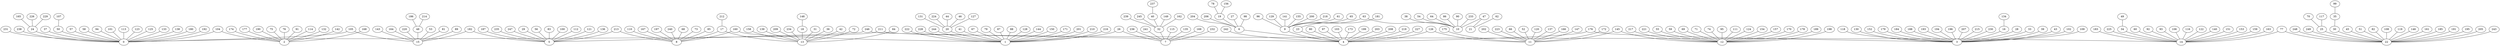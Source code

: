 graph G {
0[Index="0", Pose="7901.88 0 3443.83"];
1[Index="1", Pose="7330.99 0 7484.4"];
2[Index="2", Pose="8616.47 0 1475.51"];
3[Index="3", Pose="2852.23 0 7182.3"];
4[Index="4", Pose="2277.75 0 5039.7"];
5[Index="5", Pose="4273.97 0 5788.71"];
6[Index="6", Pose="3147.84 0 4634.01"];
7[Index="7", Pose="9022.3 0 8661.95"];
8[Index="8", Pose="5857.12 0 6672.97"];
9[Index="9", Pose="916.026 0 5569.69"];
10[Index="10", Pose="872.316 0 7541.77"];
11[Index="11", Pose="1066.79 0 3509.44"];
12[Index="12", Pose="797.904 0 588.088"];
13[Index="13", Pose="4629.32 0 7891.12"];
14[Index="14", Pose="5626.4 0 2460.32"];
15[Index="15", Pose="5875.52 0 4742.87"];
16[Index="16", Pose="2425.17 0 7213.58"];
17[Index="17", Pose="4767.45 0 7199.14"];
18[Index="18", Pose="3502.29 0 8415.29"];
19[Index="19", Pose="2333.15 0 3024.58"];
20[Index="20", Pose="7577.25 0 8690.26"];
21[Index="21", Pose="197.553 0 8993.27"];
22[Index="22", Pose="4759.95 0 360.558"];
23[Index="23", Pose="1422.14 0 6132.27"];
24[Index="24", Pose="8402.33 0 2988.93"];
25[Index="25", Pose="4077.02 0 130.958"];
26[Index="26", Pose="8522.08 0 8009.2"];
27[Index="27", Pose="2166.66 0 4897.6"];
28[Index="28", Pose="3252.07 0 7102.49"];
29[Index="29", Pose="4625.35 0 6177.24"];
30[Index="30", Pose="4816.06 0 -107.197"];
31[Index="31", Pose="3876.38 0 8818.35"];
32[Index="32", Pose="8808.1 0 6709.52"];
33[Index="33", Pose="2342.93 0 6885.34"];
34[Index="34", Pose="5899.79 0 3040.49"];
35[Index="35", Pose="6378.61 0 1159.74"];
36[Index="36", Pose="3901.04 0 8300.75"];
37[Index="37", Pose="7792.01 0 2803.37"];
38[Index="38", Pose="1789.68 0 8433.72"];
39[Index="39", Pose="3003.6 0 6366.7"];
40[Index="40", Pose="9064.68 0 5386.4"];
41[Index="41", Pose="6073.04 0 8086.76"];
42[Index="42", Pose="3895.6 0 8739.7"];
43[Index="43", Pose="3484.37 0 7647.67"];
44[Index="44", Pose="6342.19 0 8609.72"];
45[Index="45", Pose="4324.91 0 1658.25"];
46[Index="46", Pose="9002.52 0 8701.28"];
47[Index="47", Pose="976.6 0 8310.62"];
48[Index="48", Pose="5910.81 0 3819.53"];
49[Index="49", Pose="5695.96 0 2310.59"];
50[Index="50", Pose="7360.02 0 2574.58"];
51[Index="51", Pose="3970.34 0 1761.07"];
52[Index="52", Pose="1375.33 0 2262.35"];
53[Index="53", Pose="5064.44 0 3665.01"];
54[Index="54", Pose="1196.07 0 8568.04"];
55[Index="55", Pose="531.712 0 760.753"];
56[Index="56", Pose="4454.44 0 7104.75"];
57[Index="57", Pose="6344.45 0 3331.88"];
58[Index="58", Pose="6997.71 0 3186.64"];
59[Index="59", Pose="2441.6 0 1822.62"];
60[Index="60", Pose="5344.89 0 1944.13"];
61[Index="61", Pose="1023.9 0 6821.49"];
62[Index="62", Pose="754.749 0 7434.7"];
63[Index="63", Pose="1141.02 0 6950.71"];
64[Index="64", Pose="245.298 0 9001.04"];
65[Index="65", Pose="25.2926 0 4715.63"];
66[Index="66", Pose="1262.11 0 1900.62"];
67[Index="67", Pose="7477.98 0 6826.54"];
68[Index="68", Pose="5894.58 0 7097.35"];
69[Index="69", Pose="434.805 0 849.024"];
70[Index="70", Pose="4702.1 0 282.321"];
71[Index="71", Pose="199.064 0 1546.55"];
72[Index="72", Pose="4114.2 0 7696.77"];
73[Index="73", Pose="5233.19 0 7055.81"];
74[Index="74", Pose="19.3882 0 1078.07"];
75[Index="75", Pose="8399.56 0 754.685"];
76[Index="76", Pose="8205.4 0 223.288"];
77[Index="77", Pose="5438.92 0 1303.72"];
78[Index="78", Pose="1131.32 0 3416.9"];
79[Index="79", Pose="8630.27 0 7696.95"];
80[Index="80", Pose="3090.95 0 5024.85"];
81[Index="81", Pose="5294.3 0 4025.76"];
82[Index="82", Pose="6373.87 0 496.401"];
83[Index="83", Pose="4808.08 0 7072.94"];
84[Index="84", Pose="5269.71 0 8276.14"];
85[Index="85", Pose="6978.09 0 5789.1"];
86[Index="86", Pose="-145.791 0 6978.03"];
87[Index="87", Pose="7832.39 0 8753.77"];
88[Index="88", Pose="8232.71 0 7810.38"];
89[Index="89", Pose="6168.8 0 4472.58"];
90[Index="90", Pose="1139.68 0 7800.12"];
91[Index="91", Pose="8389.49 0 269.947"];
92[Index="92", Pose="5997.07 0 1980.44"];
93[Index="93", Pose="5794.8 0 1791.37"];
94[Index="94", Pose="6506.2 0 2668.67"];
95[Index="95", Pose="2787.77 0 1814.28"];
96[Index="96", Pose="241.61 0 5830.72"];
97[Index="97", Pose="1736.56 0 6011.32"];
98[Index="98", Pose="2300.42 0 4961.07"];
99[Index="99", Pose="6692.69 0 632.806"];
100[Index="100", Pose="4214.83 0 5425.4"];
101[Index="101", Pose="8943.18 0 4009.18"];
102[Index="102", Pose="2863.51 0 7976.84"];
103[Index="103", Pose="2949.43 0 5484.81"];
104[Index="104", Pose="7832.43 0 1838.92"];
105[Index="105", Pose="6254.76 0 4329.5"];
106[Index="106", Pose="4319.36 0 2549.56"];
107[Index="107", Pose="6620.87 0 1325.56"];
108[Index="108", Pose="5718.23 0 -91.357"];
109[Index="109", Pose="3639.84 0 6459.84"];
110[Index="110", Pose="6239.36 0 5876.4"];
111[Index="111", Pose="2971.16 0 1346.22"];
112[Index="112", Pose="5591.06 0 5771.58"];
113[Index="113", Pose="6807.29 0 2783.74"];
114[Index="114", Pose="6904.38 0 1522.13"];
115[Index="115", Pose="8709.14 0 6347.56"];
116[Index="116", Pose="6031.3 0 2072.65"];
117[Index="117", Pose="4824.41 0 376.436"];
118[Index="118", Pose="2104.97 0 8273.84"];
119[Index="119", Pose="6361.25 0 437.402"];
120[Index="120", Pose="612.756 0 3116.01"];
121[Index="121", Pose="5266.9 0 5432.11"];
122[Index="122", Pose="6165.57 0 2387.78"];
123[Index="123", Pose="7257.67 0 2383.79"];
124[Index="124", Pose="2796.42 0 1397.51"];
125[Index="125", Pose="7773.91 0 2814.79"];
126[Index="126", Pose="1382.01 0 3864.97"];
127[Index="127", Pose="9086.37 0 8689.3"];
128[Index="128", Pose="7148.71 0 6490.75"];
129[Index="129", Pose="711.432 0 6357.86"];
130[Index="130", Pose="3338.32 0 7242.74"];
131[Index="131", Pose="8930.51 0 8662.73"];
132[Index="132", Pose="8119.17 0 1535.48"];
133[Index="133", Pose="7436.57 0 4980.42"];
134[Index="134", Pose="2472.88 0 8549.33"];
135[Index="135", Pose="8596.43 0 8239.79"];
136[Index="136", Pose="4481.44 0 5262"];
137[Index="137", Pose="1127.57 0 2239.11"];
138[Index="138", Pose="8145.79 0 4423.99"];
139[Index="139", Pose="4136.62 0 7989.42"];
140[Index="140", Pose="4459.77 0 2410.53"];
141[Index="141", Pose="1304.21 0 6341.78"];
142[Index="142", Pose="6775.5 0 890.582"];
143[Index="143", Pose="5531.09 0 4424.22"];
144[Index="144", Pose="7881.34 0 6742.52"];
145[Index="145", Pose="1282.08 0 1719.66"];
146[Index="146", Pose="4485.25 0 712.588"];
147[Index="147", Pose="882.385 0 3104.43"];
148[Index="148", Pose="2748.07 0 8818.95"];
149[Index="149", Pose="8584.85 0 5720.95"];
150[Index="150", Pose="7868.28 0 7681.28"];
151[Index="151", Pose="4460.74 0 2849.72"];
152[Index="152", Pose="3443.27 0 6088.31"];
153[Index="153", Pose="5588.83 0 2089.06"];
154[Index="154", Pose="1012.3 0 225.45"];
155[Index="155", Pose="578.483 0 5972.07"];
156[Index="156", Pose="3135.98 0 2382.7"];
157[Index="157", Pose="2813.86 0 411.486"];
158[Index="158", Pose="3773.28 0 8844.95"];
159[Index="159", Pose="5335.7 0 2154.61"];
160[Index="160", Pose="6087.47 0 7117.78"];
161[Index="161", Pose="4374.27 0 1072.72"];
162[Index="162", Pose="8330.37 0 5756.65"];
163[Index="163", Pose="4677.15 0 1578.44"];
164[Index="164", Pose="5075.61 0 3761.99"];
165[Index="165", Pose="7799.39 0 3443.88"];
166[Index="166", Pose="1943.27 0 2760.13"];
167[Index="167", Pose="6793.6 0 5886.54"];
168[Index="168", Pose="8475.6 0 860.746"];
169[Index="169", Pose="7332.82 0 7243.86"];
170[Index="170", Pose="2436.78 0 646.678"];
171[Index="171", Pose="8155.35 0 6710.06"];
172[Index="172", Pose="-8.37543 0 3991.05"];
173[Index="173", Pose="1608.83 0 4238.94"];
174[Index="174", Pose="8151.81 0 439.195"];
175[Index="175", Pose="495.593 0 3328.96"];
176[Index="176", Pose="2517.63 0 6071.2"];
177[Index="177", Pose="7590.95 0 817.021"];
178[Index="178", Pose="15.0828 0 34.223"];
179[Index="179", Pose="4077.16 0 7308.68"];
180[Index="180", Pose="6420.76 0 3925.6"];
181[Index="181", Pose="691.113 0 5396.37"];
182[Index="182", Pose="5286.35 0 4798.99"];
183[Index="183", Pose="5450.45 0 3119.17"];
184[Index="184", Pose="2542.85 0 8387.23"];
185[Index="185", Pose="4265.85 0 1198.2"];
186[Index="186", Pose="5597.29 0 4757.47"];
187[Index="187", Pose="5689.25 0 5461.96"];
188[Index="188", Pose="1836.56 0 7798.08"];
189[Index="189", Pose="200.902 0 488.374"];
190[Index="190", Pose="8737.28 0 1196.49"];
191[Index="191", Pose="4317.33 0 1754.91"];
192[Index="192", Pose="7767.69 0 2408.29"];
193[Index="193", Pose="3071.93 0 8282.78"];
194[Index="194", Pose="2942.51 0 7649.09"];
195[Index="195", Pose="6091.46 0 -136.726"];
196[Index="196", Pose="2074.69 0 7282.57"];
197[Index="197", Pose="5759.64 0 7861.04"];
198[Index="198", Pose="2581.57 0 1710.09"];
199[Index="199", Pose="1480.21 0 5624.42"];
200[Index="200", Pose="597.327 0 6246.05"];
201[Index="201", Pose="7322.62 0 6694.62"];
202[Index="202", Pose="1503.52 0 3511.88"];
203[Index="203", Pose="2656.58 0 3840.09"];
204[Index="204", Pose="1809.96 0 3357.48"];
205[Index="205", Pose="4828.46 0 1047.24"];
206[Index="206", Pose="3302.15 0 3321.67"];
207[Index="207", Pose="2554.08 0 6874.08"];
208[Index="208", Pose="2104.45 0 5996.59"];
209[Index="209", Pose="5023.16 0 8695.91"];
210[Index="210", Pose="6359.86 0 7597.85"];
211[Index="211", Pose="6478.48 0 2619.5"];
212[Index="212", Pose="4829.6 0 7939.1"];
213[Index="213", Pose="5684.47 0 5926.93"];
214[Index="214", Pose="4685.15 0 3507.09"];
215[Index="215", Pose="3121.54 0 6688.67"];
216[Index="216", Pose="7518.97 0 6278.12"];
217[Index="217", Pose="1028.76 0 -171.073"];
218[Index="218", Pose="135.606 0 6357.22"];
219[Index="219", Pose="1376.16 0 5689.58"];
220[Index="220", Pose="6503.01 0 5178.31"];
221[Index="221", Pose="2552.39 0 2115.7"];
222[Index="222", Pose="6053.68 0 8075.55"];
223[Index="223", Pose="1311.61 0 2913.54"];
224[Index="224", Pose="6173.41 0 8290.09"];
225[Index="225", Pose="6033.05 0 2632.3"];
226[Index="226", Pose="8350.14 0 1362.65"];
227[Index="227", Pose="1071.39 0 4534.61"];
228[Index="228", Pose="7789.57 0 6256.54"];
229[Index="229", Pose="8541.7 0 1411.12"];
230[Index="230", Pose="3445.21 0 6560.67"];
231[Index="231", Pose="8189.24 0 4973.97"];
232[Index="232", Pose="6889.59 0 8824.85"];
233[Index="233", Pose="1831.19 0 8765.76"];
234[Index="234", Pose="5014.43 0 8834.2"];
235[Index="235", Pose="4444.07 0 5025.68"];
236[Index="236", Pose="8891.29 0 7496.46"];
237[Index="237", Pose="7641.39 0 5444.97"];
238[Index="238", Pose="8858.52 0 2745.41"];
239[Index="239", Pose="8243.09 0 5391.57"];
240[Index="240", Pose="5877.71 0 7093.24"];
241[Index="241", Pose="7254.21 0 7449.1"];
242[Index="242", Pose="2127.85 0 5543.79"];
243[Index="243", Pose="4205.64 0 1169.55"];
244[Index="244", Pose="7454.9 0 8150.85"];
245[Index="245", Pose="8230.21 0 6144.14"];
246[Index="246", Pose="3624.83 0 5619.81"];
247[Index="247", Pose="5468.99 0 5956.02"];
248[Index="248", Pose="4885.56 0 983.419"];
249[Index="249", Pose="5290.22 0 -170.366"];
125--0 [Distance="641.923"];
37--0 [Distance="649.813"];
24--0 [Distance="676.301"];
58--0 [Distance="940.036"];
138--0 [Distance="1010.05"];
50--0 [Distance="1024.31"];
192--0 [Distance="1044.2"];
238--0 [Distance="1184.46"];
101--0 [Distance="1184.88"];
123--0 [Distance="1240.43"];
113--0 [Distance="1278.21"];
231--0 [Distance="1556.89"];
180--0 [Distance="1557.5"];
57--0 [Distance="1561.44"];
94--0 [Distance="1596.49"];
133--0 [Distance="1605.5"];
104--0 [Distance="1606.41"];
211--0 [Distance="1644.86"];
105--0 [Distance="1870.14"];
150--1 [Distance="572.22"];
67--1 [Distance="674.078"];
244--1 [Distance="677.875"];
201--1 [Distance="789.827"];
144--1 [Distance="923.723"];
88--1 [Distance="958.833"];
210--1 [Distance="977.734"];
128--1 [Distance="1010.23"];
171--1 [Distance="1131"];
216--1 [Distance="1220.84"];
20--1 [Distance="1230.75"];
160--1 [Distance="1296.44"];
26--1 [Distance="1301.58"];
228--1 [Distance="1310.7"];
79--1 [Distance="1316.55"];
87--1 [Distance="1364.8"];
41--1 [Distance="1394.73"];
222--1 [Distance="1407.47"];
190--2 [Distance="304.048"];
132--2 [Distance="500.905"];
168--2 [Distance="630.701"];
75--2 [Distance="752.76"];
104--2 [Distance="864.166"];
174--2 [Distance="1135.72"];
177--2 [Distance="1218.73"];
91--2 [Distance="1226.75"];
76--2 [Distance="1317.97"];
114--2 [Distance="1712.72"];
142--2 [Distance="1931.66"];
28--3 [Distance="407.729"];
16--3 [Distance="428.204"];
207--3 [Distance="428.824"];
194--3 [Distance="475.442"];
130--3 [Distance="489.835"];
215--3 [Distance="562.312"];
33--3 [Distance="589.543"];
196--3 [Distance="783.978"];
43--3 [Distance="784.966"];
102--3 [Distance="794.629"];
39--3 [Distance="829.526"];
230--3 [Distance="859.1"];
109--3 [Distance="1068.77"];
193--3 [Distance="1122.2"];
176--3 [Distance="1160.38"];
188--3 [Distance="1187.76"];
179--3 [Distance="1231.43"];
152--3 [Distance="1243.44"];
184--3 [Distance="1244.02"];
118--3 [Distance="1322.82"];
242--4 [Distance="525.904"];
103--4 [Distance="805.781"];
80--4 [Distance="813.342"];
6--4 [Distance="960.028"];
208--4 [Distance="972.456"];
199--4 [Distance="988.924"];
173--4 [Distance="1043.39"];
176--4 [Distance="1059.03"];
219--4 [Distance="1111.4"];
97--4 [Distance="1112.17"];
203--4 [Distance="1258.01"];
227--4 [Distance="1307.83"];
23--4 [Distance="1387.72"];
9--4 [Distance="1461.22"];
246--4 [Distance="1466.68"];
126--4 [Distance="1477.27"];
100--5 [Distance="368.091"];
29--5 [Distance="523.856"];
136--5 [Distance="566.101"];
246--5 [Distance="670.759"];
235--5 [Distance="781.754"];
121--5 [Distance="1055.02"];
247--5 [Distance="1206.67"];
112--5 [Distance="1317.2"];
56--5 [Distance="1328.36"];
83--5 [Distance="1390.87"];
182--5 [Distance="1415.79"];
213--5 [Distance="1417.25"];
187--5 [Distance="1452.51"];
98--6 [Distance="908.348"];
27--6 [Distance="1015.98"];
206--6 [Distance="1321.38"];
19--6 [Distance="1803.88"];
204--6 [Distance="1849.18"];
135--7 [Distance="599.653"];
26--7 [Distance="822.377"];
236--7 [Distance="1172.83"];
32--7 [Distance="1964.14"];
232--7 [Distance="2138.92"];
241--7 [Distance="2144.09"];
169--7 [Distance="2205.75"];
115--7 [Distance="2335.48"];
240--8 [Distance="420.77"];
68--8 [Distance="426.03"];
160--8 [Distance="500.915"];
73--8 [Distance="732.022"];
213--8 [Distance="765.761"];
110--8 [Distance="883.535"];
197--8 [Distance="1192.06"];
17--8 [Distance="1210.05"];
167--8 [Distance="1222.89"];
85--8 [Distance="1427.52"];
155--9 [Distance="525.213"];
96--9 [Distance="723.17"];
200--9 [Distance="747.688"];
129--9 [Distance="814.29"];
141--9 [Distance="864.187"];
218--9 [Distance="1108.72"];
65--9 [Distance="1234.02"];
61--9 [Distance="1256.44"];
63--9 [Distance="1399.23"];
90--10 [Distance="371.791"];
63--10 [Distance="649.266"];
47--10 [Distance="775.894"];
54--10 [Distance="1076.13"];
86--10 [Distance="1163.76"];
38--10 [Distance="1279.51"];
233--10 [Distance="1554.86"];
64--10 [Distance="1588.28"];
202--11 [Distance="436.739"];
147--11 [Distance="445.023"];
126--11 [Distance="475.145"];
175--11 [Distance="599.034"];
120--11 [Distance="600.781"];
223--11 [Distance="644.231"];
166--11 [Distance="1153.12"];
172--11 [Distance="1178.1"];
137--11 [Distance="1271.79"];
52--11 [Distance="1284.7"];
66--11 [Distance="1620.63"];
145--11 [Distance="1802.69"];
55--12 [Distance="317.288"];
154--12 [Distance="421.274"];
69--12 [Distance="447.134"];
189--12 [Distance="605.272"];
217--12 [Distance="793.486"];
74--12 [Distance="919.876"];
178--12 [Distance="958.945"];
71--12 [Distance="1130.16"];
145--12 [Distance="1230.8"];
170--12 [Distance="1639.92"];
157--12 [Distance="2023.67"];
59--12 [Distance="2055.68"];
198--12 [Distance="2107.21"];
124--12 [Distance="2156.21"];
111--12 [Distance="2301.7"];
221--12 [Distance="2326.33"];
95--12 [Distance="2337.33"];
139--13 [Distance="502.413"];
72--13 [Distance="550.563"];
17--13 [Distance="705.634"];
84--13 [Distance="747.216"];
36--13 [Distance="835.576"];
209--13 [Distance="895.986"];
234--13 [Distance="1018.68"];
42--13 [Distance="1121.8"];
31--13 [Distance="1194.44"];
18--13 [Distance="1242.97"];
158--13 [Distance="1281.64"];
153--14 [Distance="373.151"];
159--14 [Distance="421.851"];
225--14 [Distance="441.522"];
122--14 [Distance="544.025"];
116--14 [Distance="560.562"];
60--14 [Distance="587.963"];
92--14 [Distance="606.364"];
34--14 [Distance="641.358"];
183--14 [Distance="681.941"];
93--14 [Distance="689.817"];
211--14 [Distance="866.826"];
140--14 [Distance="1167.69"];
77--14 [Distance="1171.69"];
151--14 [Distance="1228.98"];
163--14 [Distance="1295.68"];
106--14 [Distance="1310.08"];
89--15 [Distance="398.834"];
143--15 [Distance="469.229"];
105--15 [Distance="560.976"];
182--15 [Distance="591.841"];
220--15 [Distance="763.773"];
81--15 [Distance="923.077"];
48--15 [Distance="924.011"];
164--15 [Distance="1265.7"];
53--15 [Distance="1348.94"];
134--16 [Distance="1336.6"];
212--17 [Distance="742.563"];
148--18 [Distance="855.443"];
156--19 [Distance="1027.89"];
78--19 [Distance="1264.24"];
44--20 [Distance="1237.68"];
131--20 [Distance="1353.55"];
46--20 [Distance="1425.32"];
224--20 [Distance="1459.76"];
127--20 [Distance="1509.12"];
47--21 [Distance="1035.82"];
62--21 [Distance="1655.17"];
146--22 [Distance="446.524"];
30--22 [Distance="471.108"];
248--22 [Distance="635.401"];
205--22 [Distance="690.088"];
25--22 [Distance="720.498"];
249--22 [Distance="750.372"];
161--22 [Distance="809.894"];
185--22 [Distance="972.517"];
243--22 [Distance="980.674"];
108--22 [Distance="1059.49"];
77--22 [Distance="1162.13"];
45--22 [Distance="1368.67"];
195--22 [Distance="1421.34"];
191--22 [Distance="1462.92"];
119--22 [Distance="1603.14"];
51--22 [Distance="1607.77"];
82--22 [Distance="1619.63"];
181--23 [Distance="1037.28"];
165--24 [Distance="755.324"];
229--24 [Distance="1583.96"];
226--24 [Distance="1627.12"];
70--25 [Distance="643.149"];
117--25 [Distance="786.673"];
35--30 [Distance="2011.64"];
245--32 [Distance="808.458"];
149--32 [Distance="1013.46"];
162--32 [Distance="1065.92"];
40--32 [Distance="1347.77"];
239--32 [Distance="1433.96"];
49--34 [Distance="757.817"];
99--35 [Distance="613.435"];
237--40 [Distance="1424.5"];
186--48 [Distance="988.948"];
214--48 [Distance="1264.85"];
107--50 [Distance="1451.34"];
}
